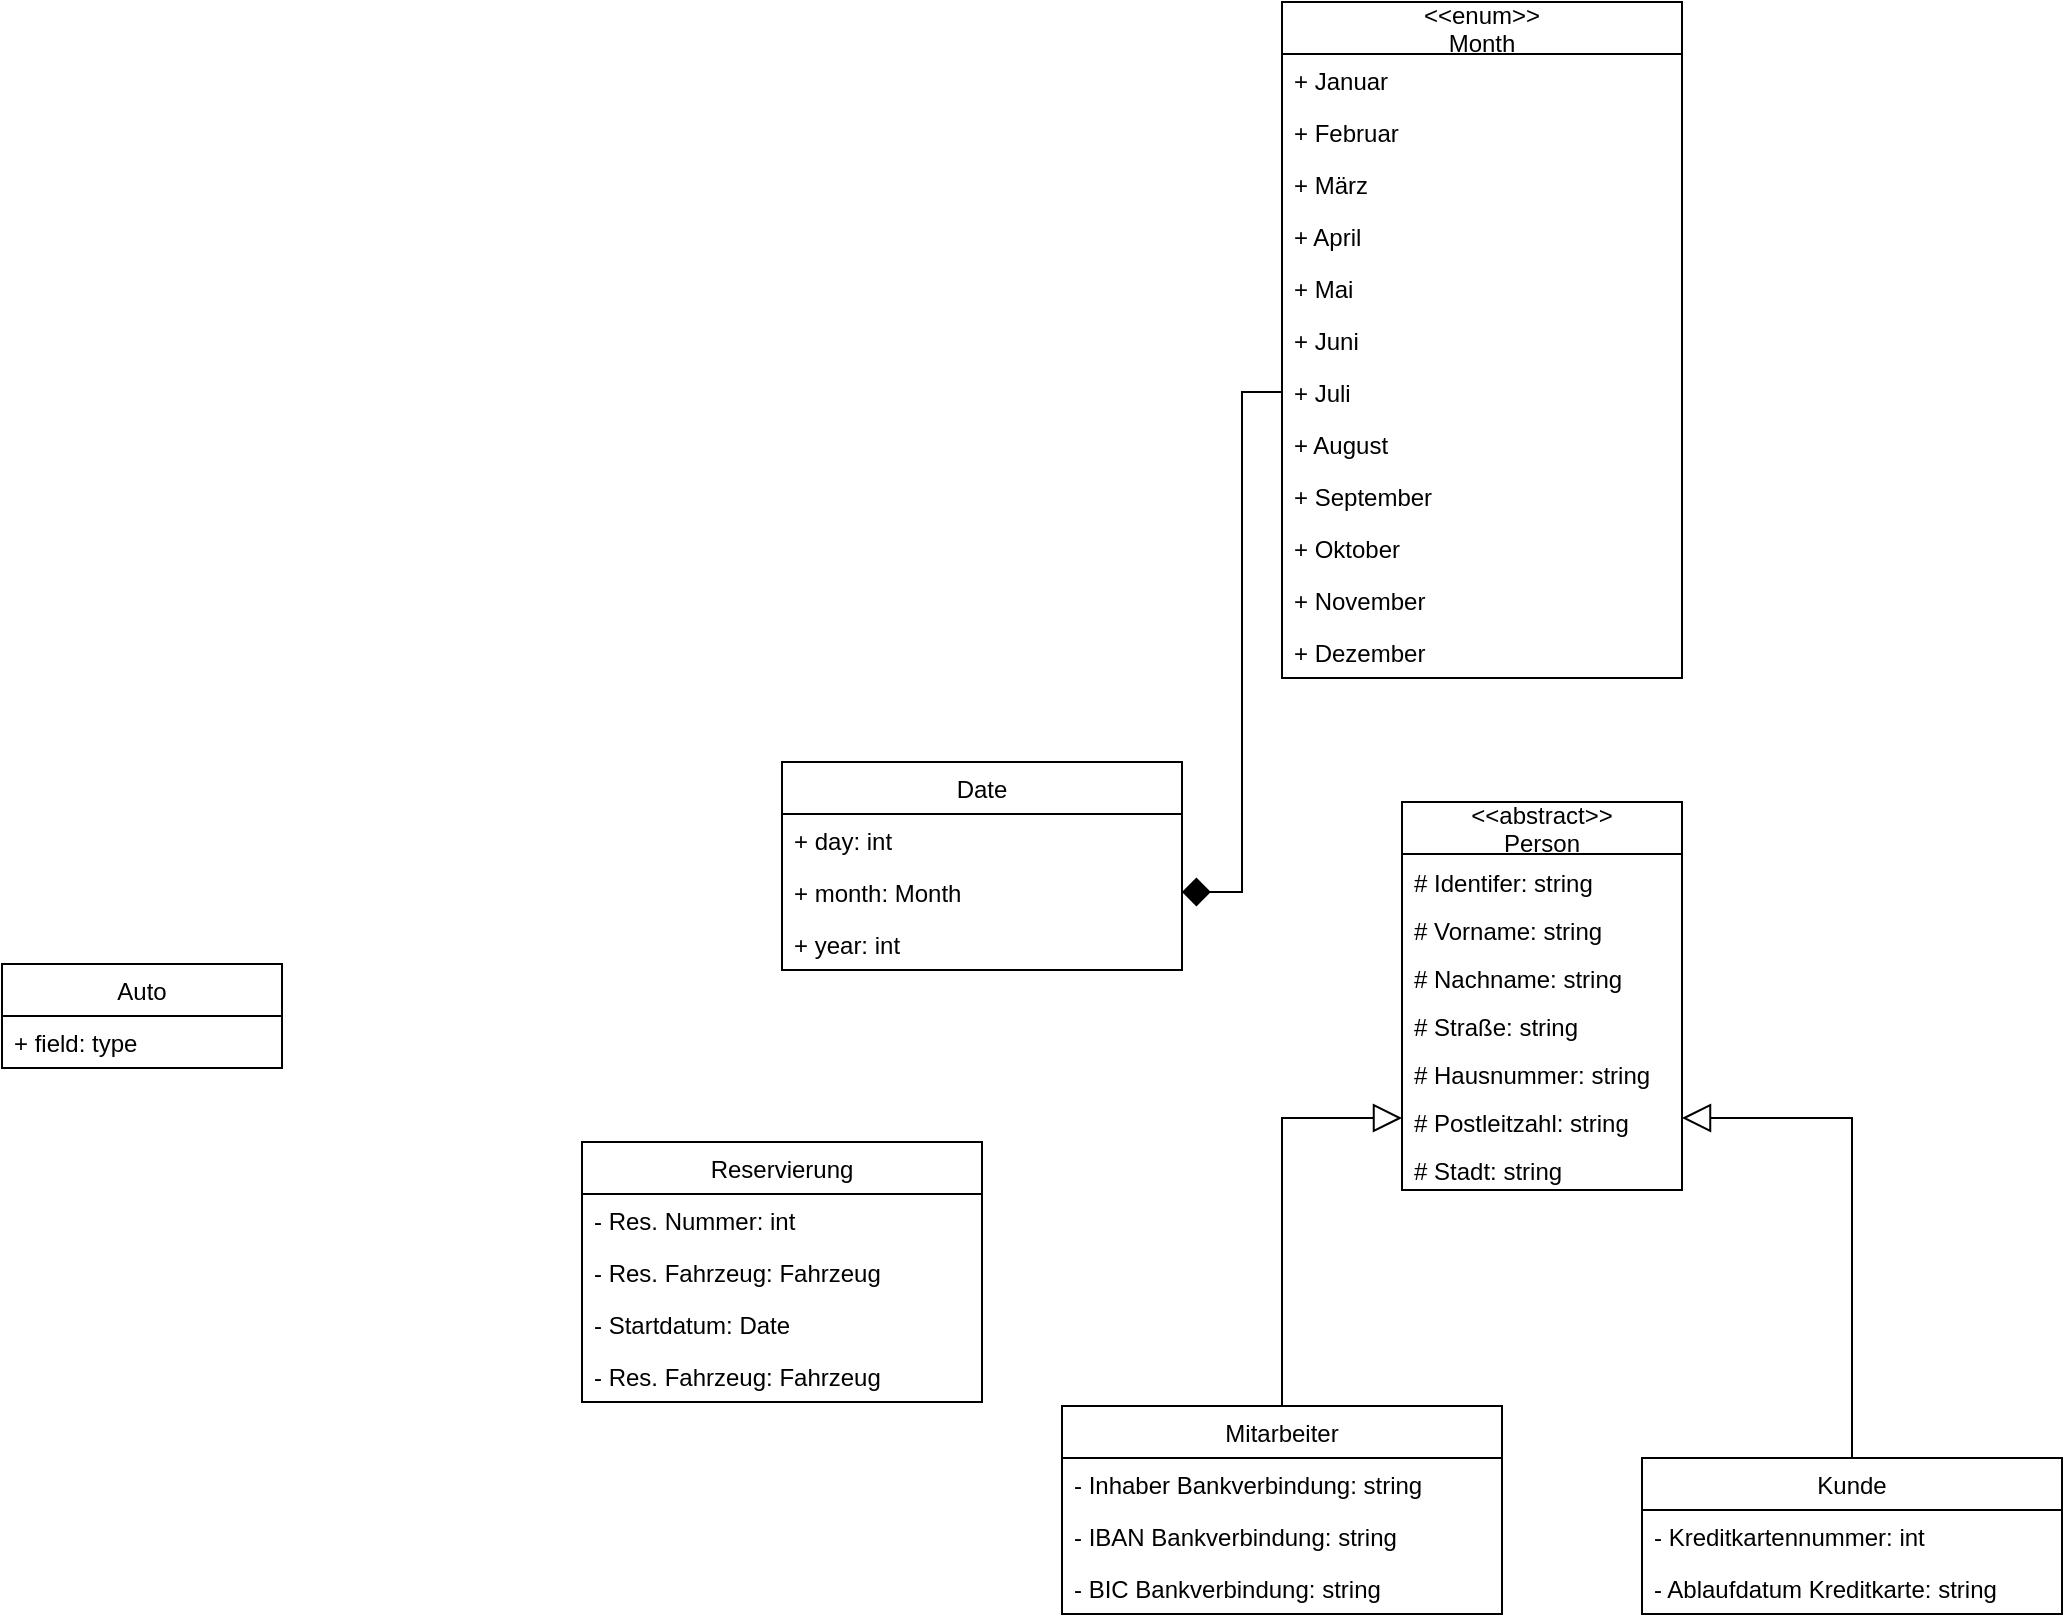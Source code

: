 <mxfile version="16.6.3" type="github">
  <diagram id="WIovc9jqI_weolnuGIgq" name="Autovermietung-Verwaltung">
    <mxGraphModel dx="1773" dy="1726" grid="1" gridSize="10" guides="1" tooltips="1" connect="1" arrows="1" fold="1" page="1" pageScale="1" pageWidth="827" pageHeight="1169" math="0" shadow="0">
      <root>
        <mxCell id="0" />
        <mxCell id="1" parent="0" />
        <mxCell id="EFEKUuxmQIwIh7Pf4nEL-1" value="Auto" style="swimlane;fontStyle=0;childLayout=stackLayout;horizontal=1;startSize=26;fillColor=none;horizontalStack=0;resizeParent=1;resizeParentMax=0;resizeLast=0;collapsible=1;marginBottom=0;" vertex="1" parent="1">
          <mxGeometry x="-110" y="71" width="140" height="52" as="geometry" />
        </mxCell>
        <mxCell id="EFEKUuxmQIwIh7Pf4nEL-2" value="+ field: type" style="text;strokeColor=none;fillColor=none;align=left;verticalAlign=top;spacingLeft=4;spacingRight=4;overflow=hidden;rotatable=0;points=[[0,0.5],[1,0.5]];portConstraint=eastwest;" vertex="1" parent="EFEKUuxmQIwIh7Pf4nEL-1">
          <mxGeometry y="26" width="140" height="26" as="geometry" />
        </mxCell>
        <mxCell id="EFEKUuxmQIwIh7Pf4nEL-5" value="&lt;&lt;abstract&gt;&gt;&#xa;Person" style="swimlane;fontStyle=0;childLayout=stackLayout;horizontal=1;startSize=26;fillColor=none;horizontalStack=0;resizeParent=1;resizeParentMax=0;resizeLast=0;collapsible=1;marginBottom=0;" vertex="1" parent="1">
          <mxGeometry x="590" y="-10" width="140" height="194" as="geometry" />
        </mxCell>
        <mxCell id="EFEKUuxmQIwIh7Pf4nEL-6" value="# Identifer: string" style="text;strokeColor=none;fillColor=none;align=left;verticalAlign=bottom;spacingLeft=4;spacingRight=4;overflow=hidden;rotatable=0;points=[[0,0.5],[1,0.5]];portConstraint=eastwest;" vertex="1" parent="EFEKUuxmQIwIh7Pf4nEL-5">
          <mxGeometry y="26" width="140" height="24" as="geometry" />
        </mxCell>
        <mxCell id="EFEKUuxmQIwIh7Pf4nEL-14" value="# Vorname: string" style="text;strokeColor=none;fillColor=none;align=left;verticalAlign=bottom;spacingLeft=4;spacingRight=4;overflow=hidden;rotatable=0;points=[[0,0.5],[1,0.5]];portConstraint=eastwest;" vertex="1" parent="EFEKUuxmQIwIh7Pf4nEL-5">
          <mxGeometry y="50" width="140" height="24" as="geometry" />
        </mxCell>
        <mxCell id="EFEKUuxmQIwIh7Pf4nEL-12" value="# Nachname: string" style="text;strokeColor=none;fillColor=none;align=left;verticalAlign=bottom;spacingLeft=4;spacingRight=4;overflow=hidden;rotatable=0;points=[[0,0.5],[1,0.5]];portConstraint=eastwest;" vertex="1" parent="EFEKUuxmQIwIh7Pf4nEL-5">
          <mxGeometry y="74" width="140" height="24" as="geometry" />
        </mxCell>
        <mxCell id="EFEKUuxmQIwIh7Pf4nEL-15" value="# Straße: string" style="text;strokeColor=none;fillColor=none;align=left;verticalAlign=bottom;spacingLeft=4;spacingRight=4;overflow=hidden;rotatable=0;points=[[0,0.5],[1,0.5]];portConstraint=eastwest;" vertex="1" parent="EFEKUuxmQIwIh7Pf4nEL-5">
          <mxGeometry y="98" width="140" height="24" as="geometry" />
        </mxCell>
        <mxCell id="EFEKUuxmQIwIh7Pf4nEL-16" value="# Hausnummer: string" style="text;strokeColor=none;fillColor=none;align=left;verticalAlign=bottom;spacingLeft=4;spacingRight=4;overflow=hidden;rotatable=0;points=[[0,0.5],[1,0.5]];portConstraint=eastwest;" vertex="1" parent="EFEKUuxmQIwIh7Pf4nEL-5">
          <mxGeometry y="122" width="140" height="24" as="geometry" />
        </mxCell>
        <mxCell id="EFEKUuxmQIwIh7Pf4nEL-17" value="# Postleitzahl: string" style="text;strokeColor=none;fillColor=none;align=left;verticalAlign=bottom;spacingLeft=4;spacingRight=4;overflow=hidden;rotatable=0;points=[[0,0.5],[1,0.5]];portConstraint=eastwest;" vertex="1" parent="EFEKUuxmQIwIh7Pf4nEL-5">
          <mxGeometry y="146" width="140" height="24" as="geometry" />
        </mxCell>
        <mxCell id="EFEKUuxmQIwIh7Pf4nEL-18" value="# Stadt: string" style="text;strokeColor=none;fillColor=none;align=left;verticalAlign=bottom;spacingLeft=4;spacingRight=4;overflow=hidden;rotatable=0;points=[[0,0.5],[1,0.5]];portConstraint=eastwest;" vertex="1" parent="EFEKUuxmQIwIh7Pf4nEL-5">
          <mxGeometry y="170" width="140" height="24" as="geometry" />
        </mxCell>
        <mxCell id="EFEKUuxmQIwIh7Pf4nEL-25" style="edgeStyle=orthogonalEdgeStyle;rounded=0;orthogonalLoop=1;jettySize=auto;html=1;exitX=0.5;exitY=0;exitDx=0;exitDy=0;entryX=0;entryY=0.5;entryDx=0;entryDy=0;endArrow=block;endFill=0;endSize=12;" edge="1" parent="1" source="EFEKUuxmQIwIh7Pf4nEL-7" target="EFEKUuxmQIwIh7Pf4nEL-17">
          <mxGeometry relative="1" as="geometry" />
        </mxCell>
        <mxCell id="EFEKUuxmQIwIh7Pf4nEL-7" value="Mitarbeiter" style="swimlane;fontStyle=0;childLayout=stackLayout;horizontal=1;startSize=26;fillColor=none;horizontalStack=0;resizeParent=1;resizeParentMax=0;resizeLast=0;collapsible=1;marginBottom=0;" vertex="1" parent="1">
          <mxGeometry x="420" y="292" width="220" height="104" as="geometry" />
        </mxCell>
        <mxCell id="EFEKUuxmQIwIh7Pf4nEL-8" value="- Inhaber Bankverbindung: string" style="text;strokeColor=none;fillColor=none;align=left;verticalAlign=top;spacingLeft=4;spacingRight=4;overflow=hidden;rotatable=0;points=[[0,0.5],[1,0.5]];portConstraint=eastwest;" vertex="1" parent="EFEKUuxmQIwIh7Pf4nEL-7">
          <mxGeometry y="26" width="220" height="26" as="geometry" />
        </mxCell>
        <mxCell id="EFEKUuxmQIwIh7Pf4nEL-24" value="- IBAN Bankverbindung: string" style="text;strokeColor=none;fillColor=none;align=left;verticalAlign=top;spacingLeft=4;spacingRight=4;overflow=hidden;rotatable=0;points=[[0,0.5],[1,0.5]];portConstraint=eastwest;" vertex="1" parent="EFEKUuxmQIwIh7Pf4nEL-7">
          <mxGeometry y="52" width="220" height="26" as="geometry" />
        </mxCell>
        <mxCell id="EFEKUuxmQIwIh7Pf4nEL-23" value="- BIC Bankverbindung: string" style="text;strokeColor=none;fillColor=none;align=left;verticalAlign=top;spacingLeft=4;spacingRight=4;overflow=hidden;rotatable=0;points=[[0,0.5],[1,0.5]];portConstraint=eastwest;" vertex="1" parent="EFEKUuxmQIwIh7Pf4nEL-7">
          <mxGeometry y="78" width="220" height="26" as="geometry" />
        </mxCell>
        <mxCell id="EFEKUuxmQIwIh7Pf4nEL-26" style="edgeStyle=orthogonalEdgeStyle;rounded=0;orthogonalLoop=1;jettySize=auto;html=1;exitX=0.5;exitY=0;exitDx=0;exitDy=0;entryX=1;entryY=0.5;entryDx=0;entryDy=0;endArrow=block;endFill=0;endSize=12;" edge="1" parent="1" source="EFEKUuxmQIwIh7Pf4nEL-9" target="EFEKUuxmQIwIh7Pf4nEL-17">
          <mxGeometry relative="1" as="geometry" />
        </mxCell>
        <mxCell id="EFEKUuxmQIwIh7Pf4nEL-9" value="Kunde" style="swimlane;fontStyle=0;childLayout=stackLayout;horizontal=1;startSize=26;fillColor=none;horizontalStack=0;resizeParent=1;resizeParentMax=0;resizeLast=0;collapsible=1;marginBottom=0;" vertex="1" parent="1">
          <mxGeometry x="710" y="318" width="210" height="78" as="geometry" />
        </mxCell>
        <mxCell id="EFEKUuxmQIwIh7Pf4nEL-10" value="- Kreditkartennummer: int" style="text;strokeColor=none;fillColor=none;align=left;verticalAlign=top;spacingLeft=4;spacingRight=4;overflow=hidden;rotatable=0;points=[[0,0.5],[1,0.5]];portConstraint=eastwest;" vertex="1" parent="EFEKUuxmQIwIh7Pf4nEL-9">
          <mxGeometry y="26" width="210" height="26" as="geometry" />
        </mxCell>
        <mxCell id="EFEKUuxmQIwIh7Pf4nEL-19" value="- Ablaufdatum Kreditkarte: string" style="text;strokeColor=none;fillColor=none;align=left;verticalAlign=top;spacingLeft=4;spacingRight=4;overflow=hidden;rotatable=0;points=[[0,0.5],[1,0.5]];portConstraint=eastwest;" vertex="1" parent="EFEKUuxmQIwIh7Pf4nEL-9">
          <mxGeometry y="52" width="210" height="26" as="geometry" />
        </mxCell>
        <mxCell id="EFEKUuxmQIwIh7Pf4nEL-27" value="Reservierung" style="swimlane;fontStyle=0;childLayout=stackLayout;horizontal=1;startSize=26;fillColor=none;horizontalStack=0;resizeParent=1;resizeParentMax=0;resizeLast=0;collapsible=1;marginBottom=0;" vertex="1" parent="1">
          <mxGeometry x="180" y="160" width="200" height="130" as="geometry" />
        </mxCell>
        <mxCell id="EFEKUuxmQIwIh7Pf4nEL-28" value="- Res. Nummer: int" style="text;strokeColor=none;fillColor=none;align=left;verticalAlign=top;spacingLeft=4;spacingRight=4;overflow=hidden;rotatable=0;points=[[0,0.5],[1,0.5]];portConstraint=eastwest;" vertex="1" parent="EFEKUuxmQIwIh7Pf4nEL-27">
          <mxGeometry y="26" width="200" height="26" as="geometry" />
        </mxCell>
        <mxCell id="EFEKUuxmQIwIh7Pf4nEL-29" value="- Res. Fahrzeug: Fahrzeug" style="text;strokeColor=none;fillColor=none;align=left;verticalAlign=top;spacingLeft=4;spacingRight=4;overflow=hidden;rotatable=0;points=[[0,0.5],[1,0.5]];portConstraint=eastwest;" vertex="1" parent="EFEKUuxmQIwIh7Pf4nEL-27">
          <mxGeometry y="52" width="200" height="26" as="geometry" />
        </mxCell>
        <mxCell id="EFEKUuxmQIwIh7Pf4nEL-30" value="- Startdatum: Date" style="text;strokeColor=none;fillColor=none;align=left;verticalAlign=top;spacingLeft=4;spacingRight=4;overflow=hidden;rotatable=0;points=[[0,0.5],[1,0.5]];portConstraint=eastwest;" vertex="1" parent="EFEKUuxmQIwIh7Pf4nEL-27">
          <mxGeometry y="78" width="200" height="26" as="geometry" />
        </mxCell>
        <mxCell id="EFEKUuxmQIwIh7Pf4nEL-31" value="- Res. Fahrzeug: Fahrzeug" style="text;strokeColor=none;fillColor=none;align=left;verticalAlign=top;spacingLeft=4;spacingRight=4;overflow=hidden;rotatable=0;points=[[0,0.5],[1,0.5]];portConstraint=eastwest;" vertex="1" parent="EFEKUuxmQIwIh7Pf4nEL-27">
          <mxGeometry y="104" width="200" height="26" as="geometry" />
        </mxCell>
        <mxCell id="EFEKUuxmQIwIh7Pf4nEL-32" value="Date" style="swimlane;fontStyle=0;childLayout=stackLayout;horizontal=1;startSize=26;fillColor=none;horizontalStack=0;resizeParent=1;resizeParentMax=0;resizeLast=0;collapsible=1;marginBottom=0;" vertex="1" parent="1">
          <mxGeometry x="280" y="-30" width="200" height="104" as="geometry" />
        </mxCell>
        <mxCell id="EFEKUuxmQIwIh7Pf4nEL-33" value="+ day: int" style="text;strokeColor=none;fillColor=none;align=left;verticalAlign=top;spacingLeft=4;spacingRight=4;overflow=hidden;rotatable=0;points=[[0,0.5],[1,0.5]];portConstraint=eastwest;" vertex="1" parent="EFEKUuxmQIwIh7Pf4nEL-32">
          <mxGeometry y="26" width="200" height="26" as="geometry" />
        </mxCell>
        <mxCell id="EFEKUuxmQIwIh7Pf4nEL-34" value="+ month: Month" style="text;strokeColor=none;fillColor=none;align=left;verticalAlign=top;spacingLeft=4;spacingRight=4;overflow=hidden;rotatable=0;points=[[0,0.5],[1,0.5]];portConstraint=eastwest;" vertex="1" parent="EFEKUuxmQIwIh7Pf4nEL-32">
          <mxGeometry y="52" width="200" height="26" as="geometry" />
        </mxCell>
        <mxCell id="EFEKUuxmQIwIh7Pf4nEL-35" value="+ year: int" style="text;strokeColor=none;fillColor=none;align=left;verticalAlign=top;spacingLeft=4;spacingRight=4;overflow=hidden;rotatable=0;points=[[0,0.5],[1,0.5]];portConstraint=eastwest;" vertex="1" parent="EFEKUuxmQIwIh7Pf4nEL-32">
          <mxGeometry y="78" width="200" height="26" as="geometry" />
        </mxCell>
        <mxCell id="EFEKUuxmQIwIh7Pf4nEL-37" value="&lt;&lt;enum&gt;&gt;&#xa;Month" style="swimlane;fontStyle=0;childLayout=stackLayout;horizontal=1;startSize=26;fillColor=none;horizontalStack=0;resizeParent=1;resizeParentMax=0;resizeLast=0;collapsible=1;marginBottom=0;" vertex="1" parent="1">
          <mxGeometry x="530" y="-410" width="200" height="338" as="geometry" />
        </mxCell>
        <mxCell id="EFEKUuxmQIwIh7Pf4nEL-38" value="+ Januar" style="text;strokeColor=none;fillColor=none;align=left;verticalAlign=top;spacingLeft=4;spacingRight=4;overflow=hidden;rotatable=0;points=[[0,0.5],[1,0.5]];portConstraint=eastwest;" vertex="1" parent="EFEKUuxmQIwIh7Pf4nEL-37">
          <mxGeometry y="26" width="200" height="26" as="geometry" />
        </mxCell>
        <mxCell id="EFEKUuxmQIwIh7Pf4nEL-39" value="+ Februar" style="text;strokeColor=none;fillColor=none;align=left;verticalAlign=top;spacingLeft=4;spacingRight=4;overflow=hidden;rotatable=0;points=[[0,0.5],[1,0.5]];portConstraint=eastwest;" vertex="1" parent="EFEKUuxmQIwIh7Pf4nEL-37">
          <mxGeometry y="52" width="200" height="26" as="geometry" />
        </mxCell>
        <mxCell id="EFEKUuxmQIwIh7Pf4nEL-40" value="+ März" style="text;strokeColor=none;fillColor=none;align=left;verticalAlign=top;spacingLeft=4;spacingRight=4;overflow=hidden;rotatable=0;points=[[0,0.5],[1,0.5]];portConstraint=eastwest;" vertex="1" parent="EFEKUuxmQIwIh7Pf4nEL-37">
          <mxGeometry y="78" width="200" height="26" as="geometry" />
        </mxCell>
        <mxCell id="EFEKUuxmQIwIh7Pf4nEL-41" value="+ April" style="text;strokeColor=none;fillColor=none;align=left;verticalAlign=top;spacingLeft=4;spacingRight=4;overflow=hidden;rotatable=0;points=[[0,0.5],[1,0.5]];portConstraint=eastwest;" vertex="1" parent="EFEKUuxmQIwIh7Pf4nEL-37">
          <mxGeometry y="104" width="200" height="26" as="geometry" />
        </mxCell>
        <mxCell id="EFEKUuxmQIwIh7Pf4nEL-42" value="+ Mai" style="text;strokeColor=none;fillColor=none;align=left;verticalAlign=top;spacingLeft=4;spacingRight=4;overflow=hidden;rotatable=0;points=[[0,0.5],[1,0.5]];portConstraint=eastwest;" vertex="1" parent="EFEKUuxmQIwIh7Pf4nEL-37">
          <mxGeometry y="130" width="200" height="26" as="geometry" />
        </mxCell>
        <mxCell id="EFEKUuxmQIwIh7Pf4nEL-43" value="+ Juni" style="text;strokeColor=none;fillColor=none;align=left;verticalAlign=top;spacingLeft=4;spacingRight=4;overflow=hidden;rotatable=0;points=[[0,0.5],[1,0.5]];portConstraint=eastwest;" vertex="1" parent="EFEKUuxmQIwIh7Pf4nEL-37">
          <mxGeometry y="156" width="200" height="26" as="geometry" />
        </mxCell>
        <mxCell id="EFEKUuxmQIwIh7Pf4nEL-44" value="+ Juli" style="text;strokeColor=none;fillColor=none;align=left;verticalAlign=top;spacingLeft=4;spacingRight=4;overflow=hidden;rotatable=0;points=[[0,0.5],[1,0.5]];portConstraint=eastwest;" vertex="1" parent="EFEKUuxmQIwIh7Pf4nEL-37">
          <mxGeometry y="182" width="200" height="26" as="geometry" />
        </mxCell>
        <mxCell id="EFEKUuxmQIwIh7Pf4nEL-45" value="+ August" style="text;strokeColor=none;fillColor=none;align=left;verticalAlign=top;spacingLeft=4;spacingRight=4;overflow=hidden;rotatable=0;points=[[0,0.5],[1,0.5]];portConstraint=eastwest;" vertex="1" parent="EFEKUuxmQIwIh7Pf4nEL-37">
          <mxGeometry y="208" width="200" height="26" as="geometry" />
        </mxCell>
        <mxCell id="EFEKUuxmQIwIh7Pf4nEL-46" value="+ September" style="text;strokeColor=none;fillColor=none;align=left;verticalAlign=top;spacingLeft=4;spacingRight=4;overflow=hidden;rotatable=0;points=[[0,0.5],[1,0.5]];portConstraint=eastwest;" vertex="1" parent="EFEKUuxmQIwIh7Pf4nEL-37">
          <mxGeometry y="234" width="200" height="26" as="geometry" />
        </mxCell>
        <mxCell id="EFEKUuxmQIwIh7Pf4nEL-47" value="+ Oktober" style="text;strokeColor=none;fillColor=none;align=left;verticalAlign=top;spacingLeft=4;spacingRight=4;overflow=hidden;rotatable=0;points=[[0,0.5],[1,0.5]];portConstraint=eastwest;" vertex="1" parent="EFEKUuxmQIwIh7Pf4nEL-37">
          <mxGeometry y="260" width="200" height="26" as="geometry" />
        </mxCell>
        <mxCell id="EFEKUuxmQIwIh7Pf4nEL-48" value="+ November" style="text;strokeColor=none;fillColor=none;align=left;verticalAlign=top;spacingLeft=4;spacingRight=4;overflow=hidden;rotatable=0;points=[[0,0.5],[1,0.5]];portConstraint=eastwest;" vertex="1" parent="EFEKUuxmQIwIh7Pf4nEL-37">
          <mxGeometry y="286" width="200" height="26" as="geometry" />
        </mxCell>
        <mxCell id="EFEKUuxmQIwIh7Pf4nEL-49" value="+ Dezember" style="text;strokeColor=none;fillColor=none;align=left;verticalAlign=top;spacingLeft=4;spacingRight=4;overflow=hidden;rotatable=0;points=[[0,0.5],[1,0.5]];portConstraint=eastwest;" vertex="1" parent="EFEKUuxmQIwIh7Pf4nEL-37">
          <mxGeometry y="312" width="200" height="26" as="geometry" />
        </mxCell>
        <mxCell id="EFEKUuxmQIwIh7Pf4nEL-50" style="edgeStyle=orthogonalEdgeStyle;rounded=0;jumpSize=25;orthogonalLoop=1;jettySize=auto;html=1;exitX=0;exitY=0.5;exitDx=0;exitDy=0;entryX=1;entryY=0.5;entryDx=0;entryDy=0;endArrow=diamond;endFill=1;endSize=12;" edge="1" parent="1" source="EFEKUuxmQIwIh7Pf4nEL-44" target="EFEKUuxmQIwIh7Pf4nEL-34">
          <mxGeometry relative="1" as="geometry" />
        </mxCell>
      </root>
    </mxGraphModel>
  </diagram>
</mxfile>
